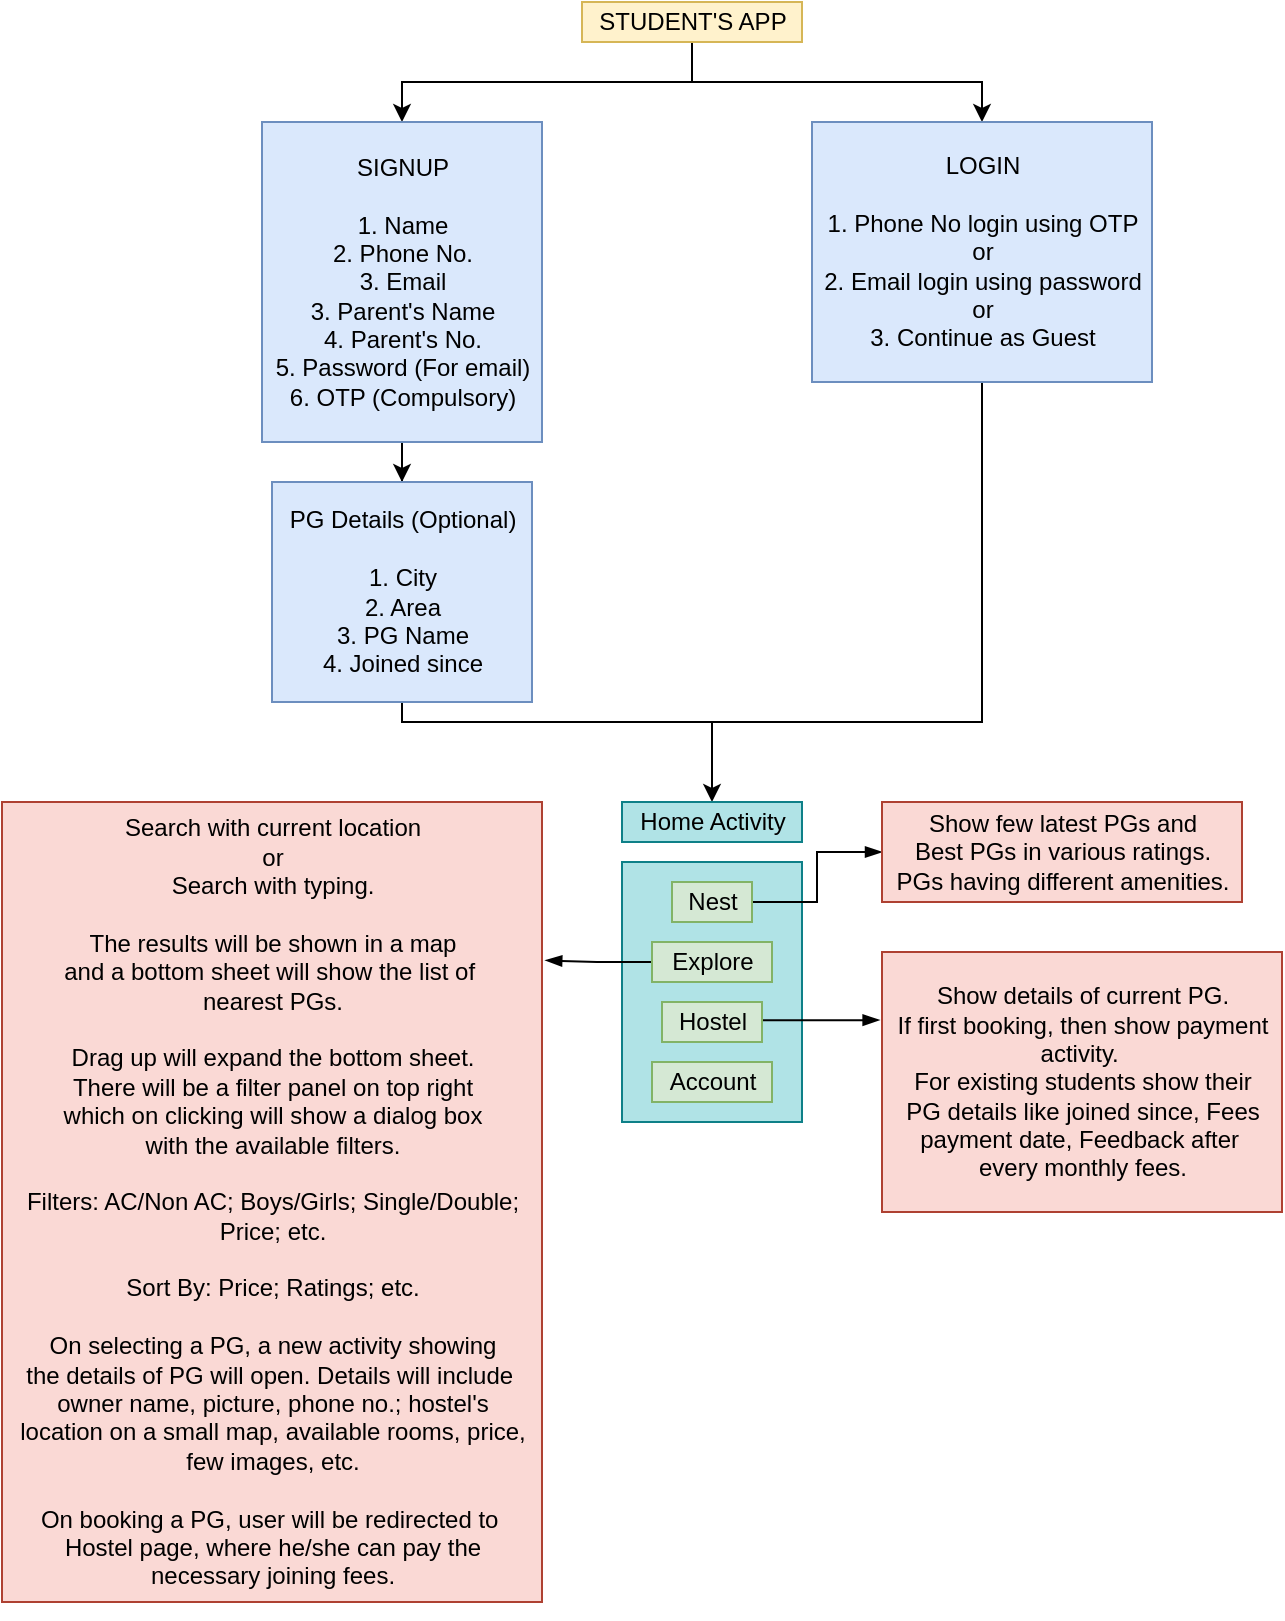 <mxfile version="14.3.0" type="github">
  <diagram id="TGHkn8QBNaWakmpJJzmX" name="Page-1">
    <mxGraphModel dx="2595" dy="1470" grid="1" gridSize="10" guides="1" tooltips="1" connect="1" arrows="1" fold="1" page="1" pageScale="1" pageWidth="850" pageHeight="1100" math="0" shadow="0">
      <root>
        <mxCell id="0" />
        <mxCell id="1" parent="0" />
        <mxCell id="C2FIVuwDX_6lYx2ateA--17" value="" style="rounded=0;whiteSpace=wrap;html=1;glass=0;fillColor=#b0e3e6;strokeColor=#0e8088;" vertex="1" parent="1">
          <mxGeometry x="400" y="600" width="90" height="130" as="geometry" />
        </mxCell>
        <mxCell id="C2FIVuwDX_6lYx2ateA--7" style="edgeStyle=orthogonalEdgeStyle;rounded=0;orthogonalLoop=1;jettySize=auto;html=1;" edge="1" parent="1" source="C2FIVuwDX_6lYx2ateA--2" target="C2FIVuwDX_6lYx2ateA--3">
          <mxGeometry relative="1" as="geometry">
            <Array as="points">
              <mxPoint x="435" y="210" />
              <mxPoint x="290" y="210" />
            </Array>
          </mxGeometry>
        </mxCell>
        <mxCell id="C2FIVuwDX_6lYx2ateA--8" style="edgeStyle=orthogonalEdgeStyle;rounded=0;orthogonalLoop=1;jettySize=auto;html=1;" edge="1" parent="1" source="C2FIVuwDX_6lYx2ateA--2" target="C2FIVuwDX_6lYx2ateA--4">
          <mxGeometry relative="1" as="geometry">
            <Array as="points">
              <mxPoint x="435" y="210" />
              <mxPoint x="580" y="210" />
            </Array>
          </mxGeometry>
        </mxCell>
        <mxCell id="C2FIVuwDX_6lYx2ateA--2" value="STUDENT&#39;S APP" style="text;html=1;align=center;verticalAlign=middle;resizable=0;points=[];autosize=1;fillColor=#fff2cc;strokeColor=#d6b656;rounded=0;glass=0;" vertex="1" parent="1">
          <mxGeometry x="380" y="170" width="110" height="20" as="geometry" />
        </mxCell>
        <mxCell id="C2FIVuwDX_6lYx2ateA--6" style="edgeStyle=orthogonalEdgeStyle;rounded=0;orthogonalLoop=1;jettySize=auto;html=1;" edge="1" parent="1" source="C2FIVuwDX_6lYx2ateA--3" target="C2FIVuwDX_6lYx2ateA--5">
          <mxGeometry relative="1" as="geometry" />
        </mxCell>
        <mxCell id="C2FIVuwDX_6lYx2ateA--3" value="&lt;br&gt;SIGNUP&lt;br&gt;&lt;br&gt;1. Name&lt;br&gt;2. Phone No.&lt;br&gt;3. Email&lt;br&gt;3. Parent&#39;s Name&lt;br&gt;4. Parent&#39;s No.&lt;br&gt;5. Password (For email)&lt;br&gt;6. OTP (Compulsory)&lt;br&gt;&lt;br&gt;" style="text;html=1;align=center;verticalAlign=middle;resizable=0;points=[];autosize=1;fillColor=#dae8fc;strokeColor=#6c8ebf;" vertex="1" parent="1">
          <mxGeometry x="220" y="230" width="140" height="160" as="geometry" />
        </mxCell>
        <mxCell id="C2FIVuwDX_6lYx2ateA--12" style="edgeStyle=orthogonalEdgeStyle;rounded=0;orthogonalLoop=1;jettySize=auto;html=1;endArrow=none;endFill=0;" edge="1" parent="1" source="C2FIVuwDX_6lYx2ateA--4">
          <mxGeometry relative="1" as="geometry">
            <mxPoint x="440" y="530" as="targetPoint" />
            <Array as="points">
              <mxPoint x="580" y="530" />
            </Array>
          </mxGeometry>
        </mxCell>
        <mxCell id="C2FIVuwDX_6lYx2ateA--4" value="&lt;br&gt;LOGIN&lt;br&gt;&lt;br&gt;1. Phone No login using OTP&lt;br&gt;or&lt;br&gt;2. Email login using password&lt;br&gt;or&lt;br&gt;3. Continue as Guest&lt;br&gt;&lt;br&gt;" style="text;html=1;align=center;verticalAlign=middle;resizable=0;points=[];autosize=1;fillColor=#dae8fc;strokeColor=#6c8ebf;" vertex="1" parent="1">
          <mxGeometry x="495" y="230" width="170" height="130" as="geometry" />
        </mxCell>
        <mxCell id="C2FIVuwDX_6lYx2ateA--10" style="edgeStyle=orthogonalEdgeStyle;rounded=0;orthogonalLoop=1;jettySize=auto;html=1;" edge="1" parent="1" source="C2FIVuwDX_6lYx2ateA--5" target="C2FIVuwDX_6lYx2ateA--9">
          <mxGeometry relative="1" as="geometry">
            <Array as="points">
              <mxPoint x="290" y="530" />
              <mxPoint x="445" y="530" />
            </Array>
          </mxGeometry>
        </mxCell>
        <mxCell id="C2FIVuwDX_6lYx2ateA--5" value="&lt;br&gt;PG Details (Optional)&lt;br&gt;&lt;br&gt;1. City&lt;br&gt;2. Area&lt;br&gt;3. PG Name&lt;br&gt;4. Joined since&lt;br&gt;&lt;br&gt;" style="text;html=1;align=center;verticalAlign=middle;resizable=0;points=[];autosize=1;fillColor=#dae8fc;strokeColor=#6c8ebf;" vertex="1" parent="1">
          <mxGeometry x="225" y="410" width="130" height="110" as="geometry" />
        </mxCell>
        <mxCell id="C2FIVuwDX_6lYx2ateA--9" value="Home Activity" style="text;html=1;align=center;verticalAlign=middle;resizable=0;points=[];autosize=1;fillColor=#b0e3e6;strokeColor=#0e8088;" vertex="1" parent="1">
          <mxGeometry x="400" y="570" width="90" height="20" as="geometry" />
        </mxCell>
        <mxCell id="C2FIVuwDX_6lYx2ateA--13" value="Account" style="text;html=1;align=center;verticalAlign=middle;resizable=0;points=[];autosize=1;fillColor=#d5e8d4;strokeColor=#82b366;" vertex="1" parent="1">
          <mxGeometry x="415" y="700" width="60" height="20" as="geometry" />
        </mxCell>
        <mxCell id="C2FIVuwDX_6lYx2ateA--21" style="edgeStyle=orthogonalEdgeStyle;rounded=0;orthogonalLoop=1;jettySize=auto;html=1;entryX=1.006;entryY=0.198;entryDx=0;entryDy=0;entryPerimeter=0;endArrow=blockThin;endFill=1;" edge="1" parent="1" source="C2FIVuwDX_6lYx2ateA--14" target="C2FIVuwDX_6lYx2ateA--20">
          <mxGeometry relative="1" as="geometry" />
        </mxCell>
        <mxCell id="C2FIVuwDX_6lYx2ateA--14" value="Explore" style="text;html=1;align=center;verticalAlign=middle;resizable=0;points=[];autosize=1;fillColor=#d5e8d4;strokeColor=#82b366;" vertex="1" parent="1">
          <mxGeometry x="415" y="640" width="60" height="20" as="geometry" />
        </mxCell>
        <mxCell id="C2FIVuwDX_6lYx2ateA--19" style="edgeStyle=orthogonalEdgeStyle;rounded=0;orthogonalLoop=1;jettySize=auto;html=1;endArrow=blockThin;endFill=1;" edge="1" parent="1" source="C2FIVuwDX_6lYx2ateA--15" target="C2FIVuwDX_6lYx2ateA--18">
          <mxGeometry relative="1" as="geometry" />
        </mxCell>
        <mxCell id="C2FIVuwDX_6lYx2ateA--15" value="Nest" style="text;html=1;align=center;verticalAlign=middle;resizable=0;points=[];autosize=1;fillColor=#d5e8d4;strokeColor=#82b366;" vertex="1" parent="1">
          <mxGeometry x="425" y="610" width="40" height="20" as="geometry" />
        </mxCell>
        <mxCell id="C2FIVuwDX_6lYx2ateA--23" style="edgeStyle=orthogonalEdgeStyle;rounded=0;orthogonalLoop=1;jettySize=auto;html=1;entryX=-0.006;entryY=0.262;entryDx=0;entryDy=0;entryPerimeter=0;endArrow=blockThin;endFill=1;" edge="1" parent="1" source="C2FIVuwDX_6lYx2ateA--16" target="C2FIVuwDX_6lYx2ateA--22">
          <mxGeometry relative="1" as="geometry">
            <Array as="points">
              <mxPoint x="500" y="680" />
            </Array>
          </mxGeometry>
        </mxCell>
        <mxCell id="C2FIVuwDX_6lYx2ateA--16" value="Hostel" style="text;html=1;align=center;verticalAlign=middle;resizable=0;points=[];autosize=1;fillColor=#d5e8d4;strokeColor=#82b366;" vertex="1" parent="1">
          <mxGeometry x="420" y="670" width="50" height="20" as="geometry" />
        </mxCell>
        <mxCell id="C2FIVuwDX_6lYx2ateA--18" value="Show few latest PGs and &lt;br&gt;Best PGs in various ratings.&lt;br&gt;PGs having different amenities.&lt;br&gt;" style="text;html=1;align=center;verticalAlign=middle;resizable=0;points=[];autosize=1;fillColor=#fad9d5;strokeColor=#ae4132;" vertex="1" parent="1">
          <mxGeometry x="530" y="570" width="180" height="50" as="geometry" />
        </mxCell>
        <mxCell id="C2FIVuwDX_6lYx2ateA--20" value="&lt;br&gt;Search with current location&lt;br&gt;or&lt;br&gt;Search with typing.&lt;br&gt;&lt;br&gt;The results will be shown in a map&lt;br&gt;and a bottom sheet will show the list of&amp;nbsp;&lt;br&gt;nearest PGs.&lt;br&gt;&lt;br&gt;Drag up will expand the bottom sheet.&lt;br&gt;There will be a filter panel on top right&lt;br&gt;which on clicking will show a dialog box&lt;br&gt;with the available filters.&lt;br&gt;&lt;br&gt;Filters: AC/Non AC; Boys/Girls; Single/Double;&lt;br&gt;Price; etc.&lt;br&gt;&lt;br&gt;Sort By: Price; Ratings; etc.&lt;br&gt;&lt;br&gt;On selecting a PG, a new activity showing&lt;br&gt;the details of PG will open. Details will include&amp;nbsp;&lt;br&gt;owner name, picture, phone no.; hostel&#39;s&lt;br&gt;location on a small map, available rooms, price,&lt;br&gt;few images, etc.&lt;br&gt;&lt;br&gt;On booking a PG, user will be redirected to&amp;nbsp;&lt;br&gt;Hostel page, where he/she can pay the&lt;br&gt;necessary joining fees.&lt;br&gt;&lt;br&gt;" style="text;html=1;align=center;verticalAlign=middle;resizable=0;points=[];autosize=1;fillColor=#fad9d5;strokeColor=#ae4132;" vertex="1" parent="1">
          <mxGeometry x="90" y="570" width="270" height="400" as="geometry" />
        </mxCell>
        <mxCell id="C2FIVuwDX_6lYx2ateA--22" value="&lt;br&gt;Show details of current PG.&lt;br&gt;If first booking, then show payment&lt;br&gt;activity.&amp;nbsp;&lt;br&gt;For existing students show their&lt;br&gt;PG details like joined since, Fees&lt;br&gt;payment date, Feedback after&amp;nbsp;&lt;br&gt;every monthly fees.&lt;br&gt;&lt;br&gt;" style="text;html=1;align=center;verticalAlign=middle;resizable=0;points=[];autosize=1;fillColor=#fad9d5;strokeColor=#ae4132;" vertex="1" parent="1">
          <mxGeometry x="530" y="645" width="200" height="130" as="geometry" />
        </mxCell>
      </root>
    </mxGraphModel>
  </diagram>
</mxfile>
